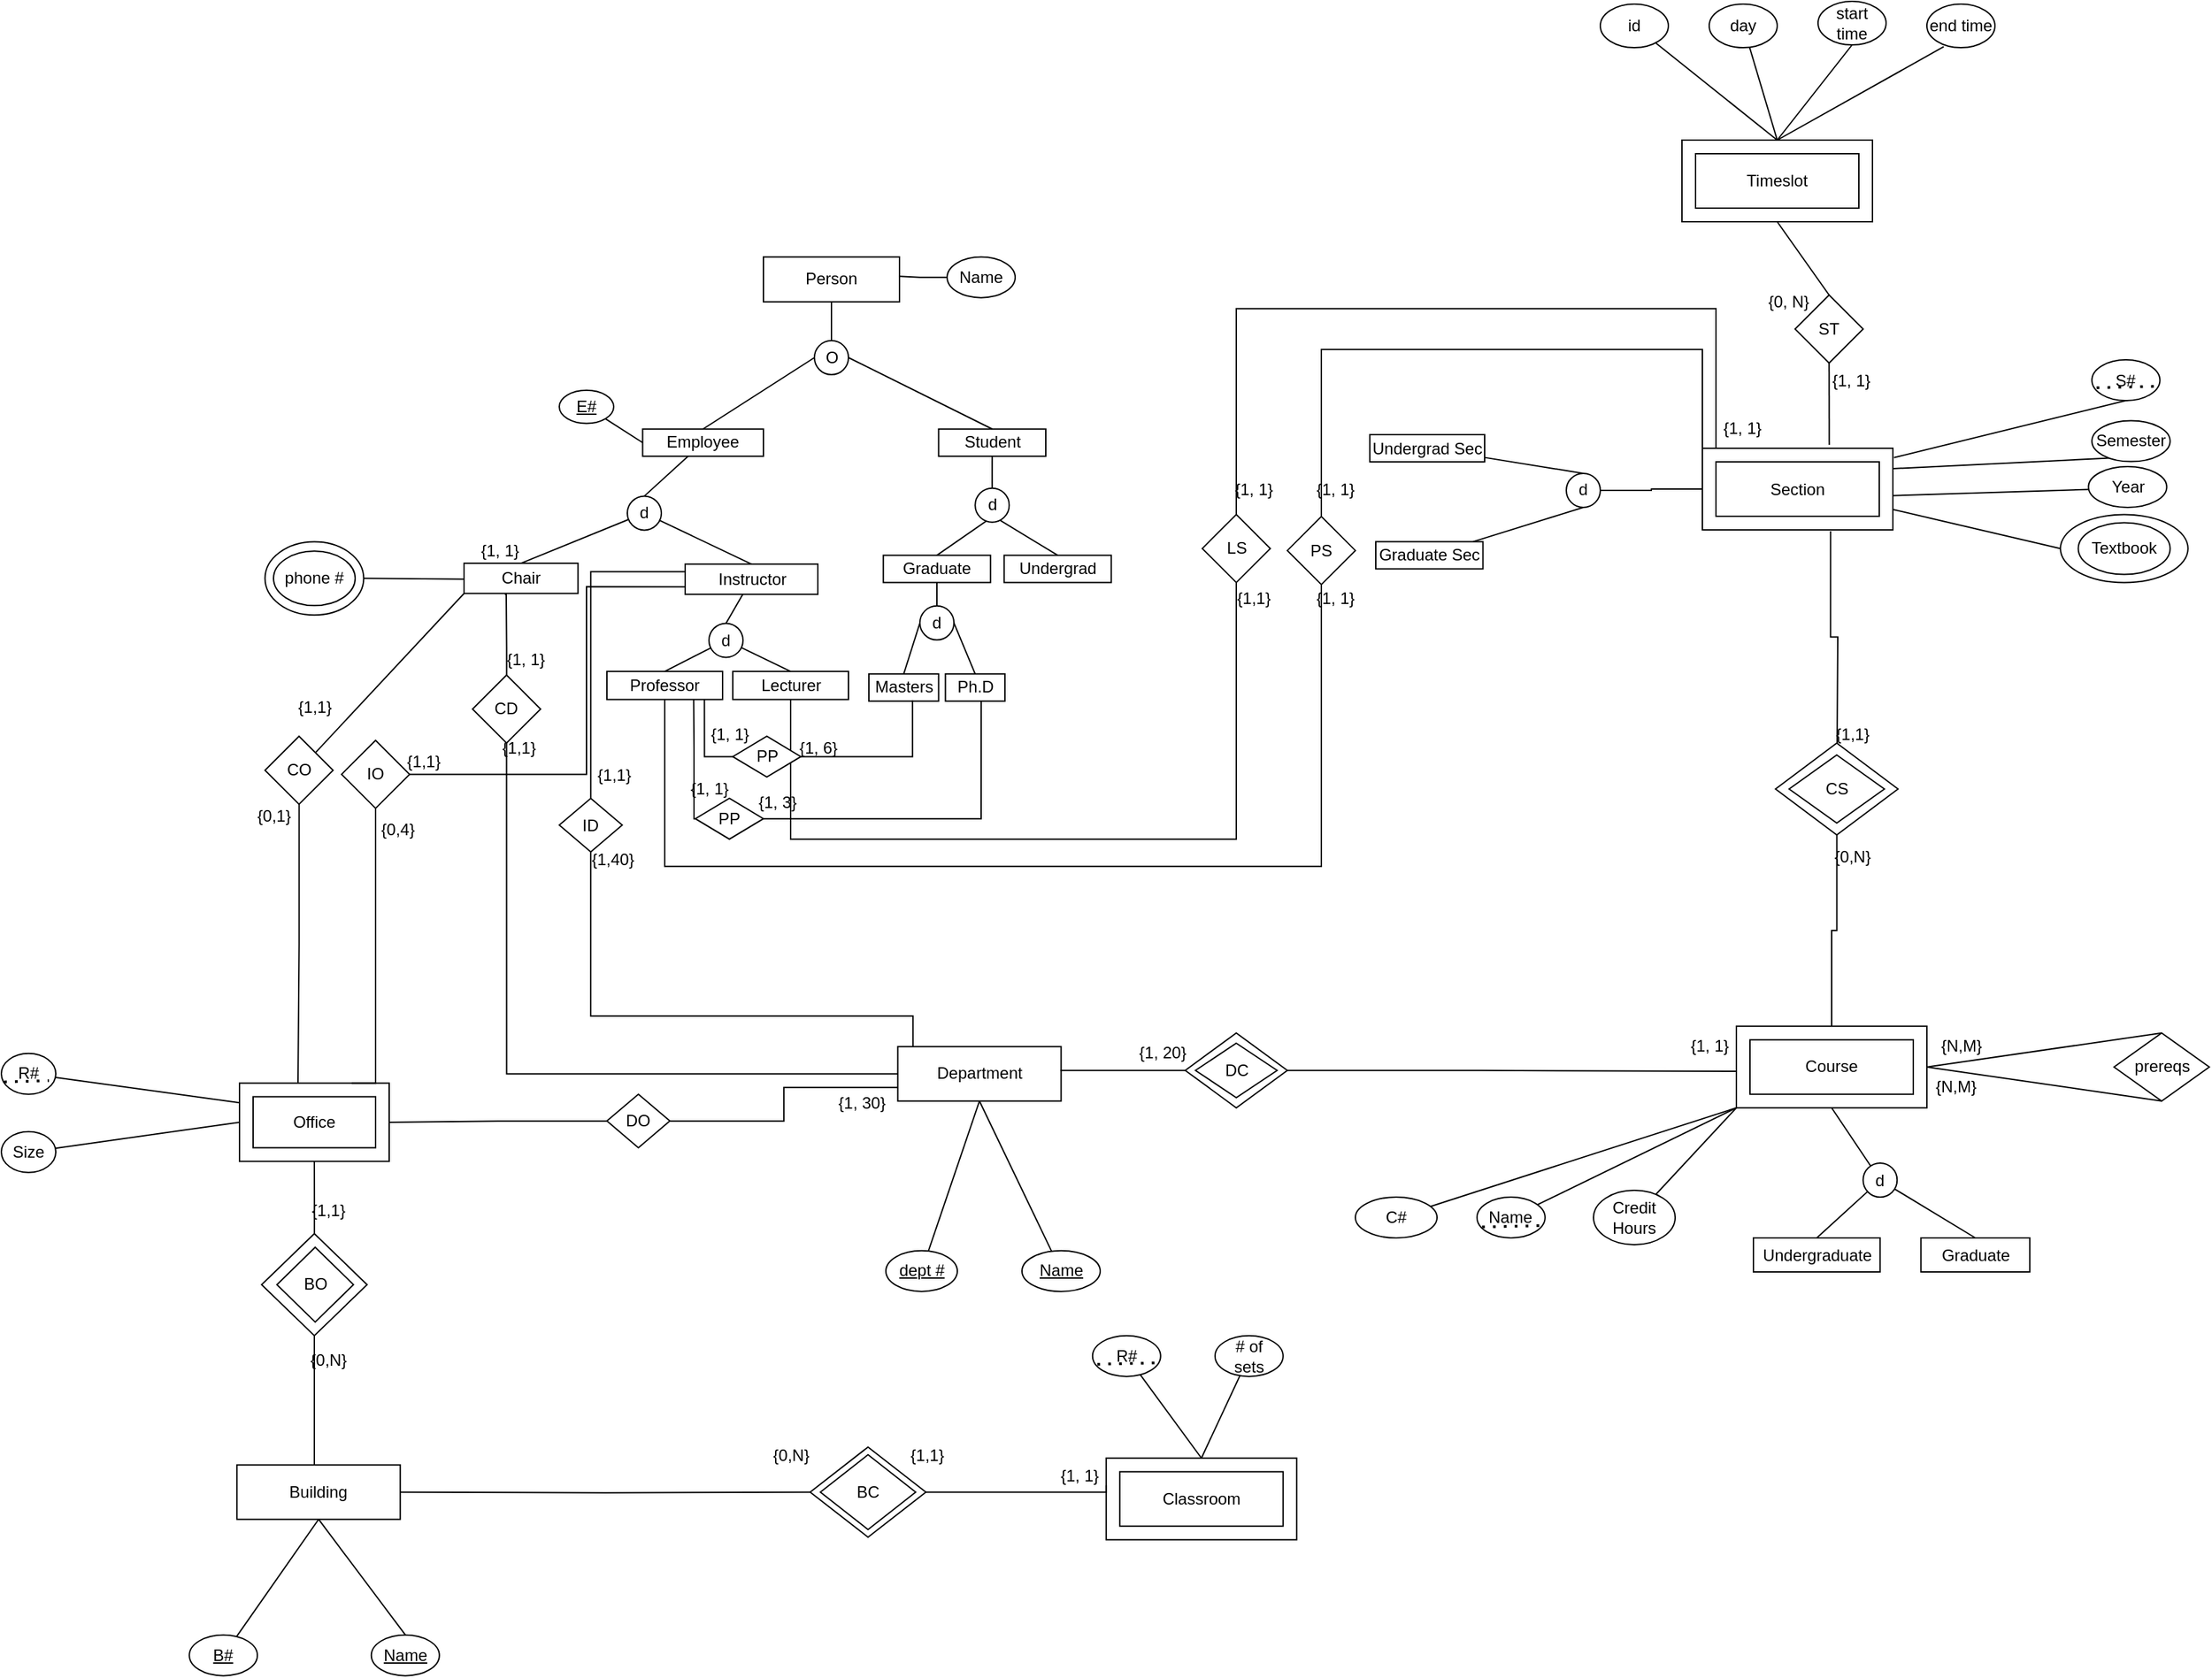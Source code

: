 <mxfile version="22.1.4" type="device">
  <diagram id="R2lEEEUBdFMjLlhIrx00" name="Page-1">
    <mxGraphModel dx="3576" dy="2631" grid="1" gridSize="10" guides="1" tooltips="1" connect="1" arrows="1" fold="1" page="1" pageScale="1" pageWidth="850" pageHeight="1100" math="0" shadow="0" extFonts="Permanent Marker^https://fonts.googleapis.com/css?family=Permanent+Marker">
      <root>
        <mxCell id="0" />
        <mxCell id="1" parent="0" />
        <mxCell id="mhtMq_iuCtjjIO76mxL3-112" style="edgeStyle=orthogonalEdgeStyle;rounded=0;orthogonalLoop=1;jettySize=auto;html=1;entryX=0.5;entryY=0;entryDx=0;entryDy=0;endArrow=none;endFill=0;" edge="1" parent="1" source="mhtMq_iuCtjjIO76mxL3-8" target="wSlA6vIZNR8ij178aPXZ-131">
          <mxGeometry relative="1" as="geometry" />
        </mxCell>
        <mxCell id="mhtMq_iuCtjjIO76mxL3-8" value="" style="rhombus;whiteSpace=wrap;html=1;" vertex="1" parent="1">
          <mxGeometry x="483.76" y="405.22" width="90" height="67.5" as="geometry" />
        </mxCell>
        <mxCell id="mhtMq_iuCtjjIO76mxL3-5" value="" style="rhombus;whiteSpace=wrap;html=1;" vertex="1" parent="1">
          <mxGeometry x="50" y="618.36" width="75" height="55" as="geometry" />
        </mxCell>
        <mxCell id="mhtMq_iuCtjjIO76mxL3-2" value="" style="rhombus;whiteSpace=wrap;html=1;" vertex="1" parent="1">
          <mxGeometry x="-225.62" y="922.73" width="85" height="66.25" as="geometry" />
        </mxCell>
        <mxCell id="wSlA6vIZNR8ij178aPXZ-135" value="" style="ellipse;whiteSpace=wrap;html=1;" parent="1" vertex="1">
          <mxGeometry x="-626.25" y="257.2" width="72.5" height="53.91" as="geometry" />
        </mxCell>
        <mxCell id="wSlA6vIZNR8ij178aPXZ-133" value="" style="ellipse;whiteSpace=wrap;html=1;" parent="1" vertex="1">
          <mxGeometry x="693.11" y="237.21" width="93.76" height="50" as="geometry" />
        </mxCell>
        <mxCell id="wSlA6vIZNR8ij178aPXZ-163" style="rounded=0;orthogonalLoop=1;jettySize=auto;html=1;exitX=1;exitY=0.25;exitDx=0;exitDy=0;entryX=1;entryY=1;entryDx=0;entryDy=0;endArrow=none;endFill=0;" parent="1" source="wSlA6vIZNR8ij178aPXZ-132" target="wSlA6vIZNR8ij178aPXZ-114" edge="1">
          <mxGeometry relative="1" as="geometry" />
        </mxCell>
        <mxCell id="wSlA6vIZNR8ij178aPXZ-164" style="rounded=0;orthogonalLoop=1;jettySize=auto;html=1;entryX=1;entryY=0.5;entryDx=0;entryDy=0;endArrow=none;endFill=0;exitX=0.992;exitY=0.58;exitDx=0;exitDy=0;exitPerimeter=0;" parent="1" source="wSlA6vIZNR8ij178aPXZ-132" target="wSlA6vIZNR8ij178aPXZ-115" edge="1">
          <mxGeometry relative="1" as="geometry">
            <mxPoint x="576.24" y="210" as="sourcePoint" />
          </mxGeometry>
        </mxCell>
        <mxCell id="wSlA6vIZNR8ij178aPXZ-132" value="" style="rounded=0;whiteSpace=wrap;html=1;" parent="1" vertex="1">
          <mxGeometry x="430" y="188.52" width="140" height="60" as="geometry" />
        </mxCell>
        <mxCell id="wSlA6vIZNR8ij178aPXZ-131" value="" style="rounded=0;whiteSpace=wrap;html=1;" parent="1" vertex="1">
          <mxGeometry x="455" y="613.36" width="140" height="60" as="geometry" />
        </mxCell>
        <mxCell id="wSlA6vIZNR8ij178aPXZ-129" value="" style="rounded=0;whiteSpace=wrap;html=1;" parent="1" vertex="1">
          <mxGeometry x="415" y="-38" width="140" height="60" as="geometry" />
        </mxCell>
        <mxCell id="wSlA6vIZNR8ij178aPXZ-128" value="" style="rounded=0;whiteSpace=wrap;html=1;" parent="1" vertex="1">
          <mxGeometry x="-8.12" y="930.86" width="140" height="60" as="geometry" />
        </mxCell>
        <mxCell id="wSlA6vIZNR8ij178aPXZ-12" style="edgeStyle=orthogonalEdgeStyle;rounded=0;orthogonalLoop=1;jettySize=auto;html=1;endArrow=none;endFill=0;entryX=0;entryY=0.5;entryDx=0;entryDy=0;" parent="1" target="mhtMq_iuCtjjIO76mxL3-2" edge="1">
          <mxGeometry relative="1" as="geometry">
            <mxPoint x="-526.87" y="955.855" as="sourcePoint" />
            <mxPoint x="-228.12" y="955.86" as="targetPoint" />
          </mxGeometry>
        </mxCell>
        <mxCell id="wSlA6vIZNR8ij178aPXZ-13" style="edgeStyle=orthogonalEdgeStyle;rounded=0;orthogonalLoop=1;jettySize=auto;html=1;startArrow=none;startFill=0;endArrow=none;endFill=0;exitX=0.9;exitY=0.733;exitDx=0;exitDy=0;exitPerimeter=0;entryX=1;entryY=0.5;entryDx=0;entryDy=0;" parent="1" source="wSlA6vIZNR8ij178aPXZ-63" target="mhtMq_iuCtjjIO76mxL3-2" edge="1">
          <mxGeometry relative="1" as="geometry">
            <Array as="points">
              <mxPoint x="-8.12" y="955.86" />
            </Array>
            <mxPoint x="-138.12" y="955.86" as="targetPoint" />
          </mxGeometry>
        </mxCell>
        <mxCell id="wSlA6vIZNR8ij178aPXZ-2" value="Classroom" style="rounded=0;whiteSpace=wrap;html=1;perimeterSpacing=0;" parent="1" vertex="1">
          <mxGeometry x="1.88" y="940.86" width="120" height="40" as="geometry" />
        </mxCell>
        <mxCell id="wSlA6vIZNR8ij178aPXZ-30" style="edgeStyle=orthogonalEdgeStyle;rounded=0;orthogonalLoop=1;jettySize=auto;html=1;entryX=0.5;entryY=1;entryDx=0;entryDy=0;endArrow=none;endFill=0;" parent="1" source="wSlA6vIZNR8ij178aPXZ-4" target="wSlA6vIZNR8ij178aPXZ-29" edge="1">
          <mxGeometry relative="1" as="geometry">
            <mxPoint x="134.38" y="410.22" as="targetPoint" />
          </mxGeometry>
        </mxCell>
        <mxCell id="wSlA6vIZNR8ij178aPXZ-4" value="Department" style="rounded=0;whiteSpace=wrap;html=1;" parent="1" vertex="1">
          <mxGeometry x="-161.25" y="628.36" width="120" height="40" as="geometry" />
        </mxCell>
        <mxCell id="wSlA6vIZNR8ij178aPXZ-5" value="Course" style="rounded=0;whiteSpace=wrap;html=1;" parent="1" vertex="1">
          <mxGeometry x="465" y="623.36" width="120" height="40" as="geometry" />
        </mxCell>
        <mxCell id="wSlA6vIZNR8ij178aPXZ-6" value="Section" style="rounded=0;whiteSpace=wrap;html=1;" parent="1" vertex="1">
          <mxGeometry x="439.99" y="198.52" width="120" height="40" as="geometry" />
        </mxCell>
        <mxCell id="wSlA6vIZNR8ij178aPXZ-7" value="Timeslot" style="rounded=0;whiteSpace=wrap;html=1;" parent="1" vertex="1">
          <mxGeometry x="425" y="-28" width="120" height="40" as="geometry" />
        </mxCell>
        <mxCell id="wSlA6vIZNR8ij178aPXZ-151" style="rounded=0;orthogonalLoop=1;jettySize=auto;html=1;exitX=0;exitY=0.5;exitDx=0;exitDy=0;entryX=1;entryY=0.5;entryDx=0;entryDy=0;endArrow=none;endFill=0;" parent="1" target="wSlA6vIZNR8ij178aPXZ-135" edge="1">
          <mxGeometry relative="1" as="geometry">
            <mxPoint x="-480" y="284.78" as="sourcePoint" />
          </mxGeometry>
        </mxCell>
        <mxCell id="wSlA6vIZNR8ij178aPXZ-8" value="Chair" style="rounded=0;whiteSpace=wrap;html=1;" parent="1" vertex="1">
          <mxGeometry x="-480" y="273.07" width="83.75" height="22.17" as="geometry" />
        </mxCell>
        <mxCell id="wSlA6vIZNR8ij178aPXZ-11" value="BC" style="rhombus;whiteSpace=wrap;html=1;" parent="1" vertex="1">
          <mxGeometry x="-218.12" y="928.36" width="70" height="55" as="geometry" />
        </mxCell>
        <mxCell id="mhtMq_iuCtjjIO76mxL3-123" style="edgeStyle=orthogonalEdgeStyle;rounded=0;orthogonalLoop=1;jettySize=auto;html=1;entryX=0;entryY=0;entryDx=0;entryDy=0;endArrow=none;endFill=0;" edge="1" parent="1" source="wSlA6vIZNR8ij178aPXZ-23" target="wSlA6vIZNR8ij178aPXZ-132">
          <mxGeometry relative="1" as="geometry">
            <Array as="points">
              <mxPoint x="88" y="85.86" />
              <mxPoint x="440" y="85.86" />
              <mxPoint x="440" y="188.86" />
            </Array>
          </mxGeometry>
        </mxCell>
        <mxCell id="wSlA6vIZNR8ij178aPXZ-23" value="LS" style="rhombus;whiteSpace=wrap;html=1;" parent="1" vertex="1">
          <mxGeometry x="62.5" y="237.21" width="50" height="50" as="geometry" />
        </mxCell>
        <mxCell id="wSlA6vIZNR8ij178aPXZ-31" style="edgeStyle=orthogonalEdgeStyle;rounded=0;orthogonalLoop=1;jettySize=auto;html=1;endArrow=none;endFill=0;" parent="1" source="wSlA6vIZNR8ij178aPXZ-29" edge="1">
          <mxGeometry relative="1" as="geometry">
            <mxPoint x="-450" y="295.86" as="targetPoint" />
            <Array as="points">
              <mxPoint x="-449" y="334.86" />
              <mxPoint x="-449" y="334.86" />
            </Array>
          </mxGeometry>
        </mxCell>
        <mxCell id="wSlA6vIZNR8ij178aPXZ-29" value="CD" style="rhombus;whiteSpace=wrap;html=1;" parent="1" vertex="1">
          <mxGeometry x="-473.75" y="355.22" width="50" height="50" as="geometry" />
        </mxCell>
        <mxCell id="wSlA6vIZNR8ij178aPXZ-35" value="DC" style="rhombus;whiteSpace=wrap;html=1;" parent="1" vertex="1">
          <mxGeometry x="57.5" y="625.86" width="60" height="40" as="geometry" />
        </mxCell>
        <mxCell id="wSlA6vIZNR8ij178aPXZ-38" value="CS" style="rhombus;whiteSpace=wrap;html=1;" parent="1" vertex="1">
          <mxGeometry x="493.76" y="413.97" width="70" height="50" as="geometry" />
        </mxCell>
        <mxCell id="wSlA6vIZNR8ij178aPXZ-50" style="rounded=0;orthogonalLoop=1;jettySize=auto;html=1;entryX=0.5;entryY=1;entryDx=0;entryDy=0;endArrow=none;endFill=0;exitX=0.5;exitY=0;exitDx=0;exitDy=0;" parent="1" source="wSlA6vIZNR8ij178aPXZ-48" target="wSlA6vIZNR8ij178aPXZ-129" edge="1">
          <mxGeometry relative="1" as="geometry">
            <mxPoint x="324.221" y="62.632" as="sourcePoint" />
          </mxGeometry>
        </mxCell>
        <mxCell id="wSlA6vIZNR8ij178aPXZ-55" style="rounded=0;orthogonalLoop=1;jettySize=auto;html=1;exitX=0.5;exitY=1;exitDx=0;exitDy=0;endArrow=none;endFill=0;entryX=0.666;entryY=-0.041;entryDx=0;entryDy=0;entryPerimeter=0;" parent="1" source="wSlA6vIZNR8ij178aPXZ-48" edge="1" target="wSlA6vIZNR8ij178aPXZ-132">
          <mxGeometry relative="1" as="geometry">
            <mxPoint x="776.24" y="-10" as="targetPoint" />
          </mxGeometry>
        </mxCell>
        <mxCell id="wSlA6vIZNR8ij178aPXZ-48" value="ST" style="rhombus;whiteSpace=wrap;html=1;rotation=0;" parent="1" vertex="1">
          <mxGeometry x="498.13" y="75.86" width="50" height="50" as="geometry" />
        </mxCell>
        <mxCell id="wSlA6vIZNR8ij178aPXZ-110" style="rounded=0;orthogonalLoop=1;jettySize=auto;html=1;entryX=1;entryY=0.5;entryDx=0;entryDy=0;endArrow=none;endFill=0;exitX=0.5;exitY=1;exitDx=0;exitDy=0;" parent="1" source="wSlA6vIZNR8ij178aPXZ-57" target="wSlA6vIZNR8ij178aPXZ-131" edge="1">
          <mxGeometry relative="1" as="geometry">
            <mxPoint x="810" y="655.86" as="sourcePoint" />
            <mxPoint x="766.87" y="695.86" as="targetPoint" />
          </mxGeometry>
        </mxCell>
        <mxCell id="wSlA6vIZNR8ij178aPXZ-57" value="prereqs" style="rhombus;whiteSpace=wrap;html=1;" parent="1" vertex="1">
          <mxGeometry x="732.51" y="618.36" width="70" height="50" as="geometry" />
        </mxCell>
        <mxCell id="wSlA6vIZNR8ij178aPXZ-63" value="{1, 1}" style="text;html=1;align=center;verticalAlign=middle;resizable=0;points=[];autosize=1;strokeColor=none;fillColor=none;" parent="1" vertex="1">
          <mxGeometry x="-53.12" y="928.86" width="50" height="30" as="geometry" />
        </mxCell>
        <mxCell id="wSlA6vIZNR8ij178aPXZ-141" style="rounded=0;orthogonalLoop=1;jettySize=auto;html=1;entryX=0.5;entryY=0;entryDx=0;entryDy=0;endArrow=none;endFill=0;" parent="1" source="wSlA6vIZNR8ij178aPXZ-64" target="wSlA6vIZNR8ij178aPXZ-128" edge="1">
          <mxGeometry relative="1" as="geometry" />
        </mxCell>
        <mxCell id="wSlA6vIZNR8ij178aPXZ-64" value="R#" style="ellipse;whiteSpace=wrap;html=1;" parent="1" vertex="1">
          <mxGeometry x="-18.12" y="840.86" width="50" height="30" as="geometry" />
        </mxCell>
        <mxCell id="wSlA6vIZNR8ij178aPXZ-142" style="rounded=0;orthogonalLoop=1;jettySize=auto;html=1;entryX=0.5;entryY=0;entryDx=0;entryDy=0;endArrow=none;endFill=0;" parent="1" source="wSlA6vIZNR8ij178aPXZ-65" target="wSlA6vIZNR8ij178aPXZ-128" edge="1">
          <mxGeometry relative="1" as="geometry" />
        </mxCell>
        <mxCell id="wSlA6vIZNR8ij178aPXZ-65" value="# of &lt;br&gt;sets" style="ellipse;whiteSpace=wrap;html=1;" parent="1" vertex="1">
          <mxGeometry x="71.89" y="840.86" width="49.99" height="30" as="geometry" />
        </mxCell>
        <mxCell id="wSlA6vIZNR8ij178aPXZ-71" value="{1, 1}" style="text;html=1;align=center;verticalAlign=middle;resizable=0;points=[];autosize=1;strokeColor=none;fillColor=none;" parent="1" vertex="1">
          <mxGeometry x="-478.75" y="248.69" width="50" height="30" as="geometry" />
        </mxCell>
        <mxCell id="wSlA6vIZNR8ij178aPXZ-149" style="rounded=0;orthogonalLoop=1;jettySize=auto;html=1;endArrow=none;endFill=0;entryX=0;entryY=0.5;entryDx=0;entryDy=0;" parent="1" source="wSlA6vIZNR8ij178aPXZ-72" target="mhtMq_iuCtjjIO76mxL3-20" edge="1">
          <mxGeometry relative="1" as="geometry">
            <mxPoint x="-50" y="155.86" as="targetPoint" />
          </mxGeometry>
        </mxCell>
        <mxCell id="wSlA6vIZNR8ij178aPXZ-72" value="&lt;u&gt;E#&lt;/u&gt;" style="ellipse;whiteSpace=wrap;html=1;" parent="1" vertex="1">
          <mxGeometry x="-410" y="145.86" width="40" height="24.37" as="geometry" />
        </mxCell>
        <mxCell id="wSlA6vIZNR8ij178aPXZ-74" value="phone #" style="ellipse;whiteSpace=wrap;html=1;" parent="1" vertex="1">
          <mxGeometry x="-620" y="264.16" width="60" height="40" as="geometry" />
        </mxCell>
        <mxCell id="wSlA6vIZNR8ij178aPXZ-152" style="rounded=0;orthogonalLoop=1;jettySize=auto;html=1;entryX=0.5;entryY=1;entryDx=0;entryDy=0;endArrow=none;endFill=0;" parent="1" source="wSlA6vIZNR8ij178aPXZ-75" target="wSlA6vIZNR8ij178aPXZ-4" edge="1">
          <mxGeometry relative="1" as="geometry" />
        </mxCell>
        <mxCell id="wSlA6vIZNR8ij178aPXZ-75" value="&lt;u&gt;dept #&lt;/u&gt;" style="ellipse;whiteSpace=wrap;html=1;" parent="1" vertex="1">
          <mxGeometry x="-170" y="778.36" width="52.5" height="30" as="geometry" />
        </mxCell>
        <mxCell id="wSlA6vIZNR8ij178aPXZ-153" style="rounded=0;orthogonalLoop=1;jettySize=auto;html=1;entryX=0.5;entryY=1;entryDx=0;entryDy=0;endArrow=none;endFill=0;" parent="1" source="wSlA6vIZNR8ij178aPXZ-76" target="wSlA6vIZNR8ij178aPXZ-4" edge="1">
          <mxGeometry relative="1" as="geometry" />
        </mxCell>
        <mxCell id="wSlA6vIZNR8ij178aPXZ-76" value="&lt;u&gt;Name&lt;/u&gt;" style="ellipse;whiteSpace=wrap;html=1;" parent="1" vertex="1">
          <mxGeometry x="-70" y="778.36" width="57.5" height="30" as="geometry" />
        </mxCell>
        <mxCell id="wSlA6vIZNR8ij178aPXZ-157" style="rounded=0;orthogonalLoop=1;jettySize=auto;html=1;entryX=0;entryY=1;entryDx=0;entryDy=0;endArrow=none;endFill=0;" parent="1" source="wSlA6vIZNR8ij178aPXZ-87" target="wSlA6vIZNR8ij178aPXZ-131" edge="1">
          <mxGeometry relative="1" as="geometry" />
        </mxCell>
        <mxCell id="wSlA6vIZNR8ij178aPXZ-87" value="C#" style="ellipse;whiteSpace=wrap;html=1;" parent="1" vertex="1">
          <mxGeometry x="175.01" y="739" width="60" height="30" as="geometry" />
        </mxCell>
        <mxCell id="wSlA6vIZNR8ij178aPXZ-158" style="rounded=0;orthogonalLoop=1;jettySize=auto;html=1;endArrow=none;endFill=0;entryX=0;entryY=1;entryDx=0;entryDy=0;" parent="1" source="wSlA6vIZNR8ij178aPXZ-88" edge="1" target="wSlA6vIZNR8ij178aPXZ-131">
          <mxGeometry relative="1" as="geometry">
            <mxPoint x="524.39" y="673.36" as="targetPoint" />
          </mxGeometry>
        </mxCell>
        <mxCell id="wSlA6vIZNR8ij178aPXZ-88" value="Name" style="ellipse;whiteSpace=wrap;html=1;" parent="1" vertex="1">
          <mxGeometry x="264.39" y="739" width="50" height="30" as="geometry" />
        </mxCell>
        <mxCell id="wSlA6vIZNR8ij178aPXZ-159" style="rounded=0;orthogonalLoop=1;jettySize=auto;html=1;entryX=0;entryY=1;entryDx=0;entryDy=0;endArrow=none;endFill=0;" parent="1" source="wSlA6vIZNR8ij178aPXZ-89" target="wSlA6vIZNR8ij178aPXZ-131" edge="1">
          <mxGeometry relative="1" as="geometry" />
        </mxCell>
        <mxCell id="wSlA6vIZNR8ij178aPXZ-89" value="Credit&lt;br&gt;Hours" style="ellipse;whiteSpace=wrap;html=1;" parent="1" vertex="1">
          <mxGeometry x="350" y="734" width="60" height="40" as="geometry" />
        </mxCell>
        <mxCell id="wSlA6vIZNR8ij178aPXZ-162" style="rounded=0;orthogonalLoop=1;jettySize=auto;html=1;exitX=1;exitY=1;exitDx=0;exitDy=0;endArrow=none;endFill=0;entryX=1.006;entryY=0.114;entryDx=0;entryDy=0;entryPerimeter=0;" parent="1" source="wSlA6vIZNR8ij178aPXZ-90" edge="1" target="wSlA6vIZNR8ij178aPXZ-132">
          <mxGeometry relative="1" as="geometry">
            <mxPoint x="859.36" y="213" as="targetPoint" />
          </mxGeometry>
        </mxCell>
        <mxCell id="wSlA6vIZNR8ij178aPXZ-90" value="S#" style="ellipse;whiteSpace=wrap;html=1;" parent="1" vertex="1">
          <mxGeometry x="716.23" y="123.52" width="50" height="30" as="geometry" />
        </mxCell>
        <mxCell id="wSlA6vIZNR8ij178aPXZ-143" style="rounded=0;orthogonalLoop=1;jettySize=auto;html=1;entryX=0.5;entryY=0;entryDx=0;entryDy=0;endArrow=none;endFill=0;" parent="1" source="wSlA6vIZNR8ij178aPXZ-91" target="wSlA6vIZNR8ij178aPXZ-129" edge="1">
          <mxGeometry relative="1" as="geometry" />
        </mxCell>
        <mxCell id="wSlA6vIZNR8ij178aPXZ-91" value="id" style="ellipse;whiteSpace=wrap;html=1;" parent="1" vertex="1">
          <mxGeometry x="355" y="-138" width="50" height="32" as="geometry" />
        </mxCell>
        <mxCell id="wSlA6vIZNR8ij178aPXZ-144" style="rounded=0;orthogonalLoop=1;jettySize=auto;html=1;entryX=0.5;entryY=0;entryDx=0;entryDy=0;endArrow=none;endFill=0;" parent="1" source="wSlA6vIZNR8ij178aPXZ-92" target="wSlA6vIZNR8ij178aPXZ-129" edge="1">
          <mxGeometry relative="1" as="geometry" />
        </mxCell>
        <mxCell id="wSlA6vIZNR8ij178aPXZ-92" value="day" style="ellipse;whiteSpace=wrap;html=1;" parent="1" vertex="1">
          <mxGeometry x="435" y="-138" width="50" height="32" as="geometry" />
        </mxCell>
        <mxCell id="wSlA6vIZNR8ij178aPXZ-145" style="rounded=0;orthogonalLoop=1;jettySize=auto;html=1;entryX=0.5;entryY=0;entryDx=0;entryDy=0;endArrow=none;endFill=0;exitX=0.5;exitY=1;exitDx=0;exitDy=0;" parent="1" source="wSlA6vIZNR8ij178aPXZ-93" target="wSlA6vIZNR8ij178aPXZ-129" edge="1">
          <mxGeometry relative="1" as="geometry" />
        </mxCell>
        <mxCell id="wSlA6vIZNR8ij178aPXZ-93" value="start time" style="ellipse;whiteSpace=wrap;html=1;" parent="1" vertex="1">
          <mxGeometry x="515" y="-140" width="50" height="32" as="geometry" />
        </mxCell>
        <mxCell id="wSlA6vIZNR8ij178aPXZ-146" style="rounded=0;orthogonalLoop=1;jettySize=auto;html=1;endArrow=none;endFill=0;exitX=0.247;exitY=0.979;exitDx=0;exitDy=0;exitPerimeter=0;" parent="1" source="wSlA6vIZNR8ij178aPXZ-94" edge="1">
          <mxGeometry relative="1" as="geometry">
            <mxPoint x="485" y="-38" as="targetPoint" />
          </mxGeometry>
        </mxCell>
        <mxCell id="wSlA6vIZNR8ij178aPXZ-94" value="end time" style="ellipse;whiteSpace=wrap;html=1;" parent="1" vertex="1">
          <mxGeometry x="595" y="-138" width="50" height="32" as="geometry" />
        </mxCell>
        <mxCell id="wSlA6vIZNR8ij178aPXZ-97" value="{1, 1}" style="text;html=1;align=center;verticalAlign=middle;resizable=0;points=[];autosize=1;strokeColor=none;fillColor=none;" parent="1" vertex="1">
          <mxGeometry x="-460" y="329.38" width="50" height="30" as="geometry" />
        </mxCell>
        <mxCell id="wSlA6vIZNR8ij178aPXZ-101" value="{1, 20}" style="text;html=1;align=center;verticalAlign=middle;resizable=0;points=[];autosize=1;strokeColor=none;fillColor=none;" parent="1" vertex="1">
          <mxGeometry x="2.5" y="618.36" width="60" height="30" as="geometry" />
        </mxCell>
        <mxCell id="wSlA6vIZNR8ij178aPXZ-103" value="{1, 1}" style="text;html=1;align=center;verticalAlign=middle;resizable=0;points=[];autosize=1;strokeColor=none;fillColor=none;" parent="1" vertex="1">
          <mxGeometry x="410" y="613.36" width="50" height="30" as="geometry" />
        </mxCell>
        <mxCell id="mhtMq_iuCtjjIO76mxL3-96" style="edgeStyle=orthogonalEdgeStyle;rounded=0;orthogonalLoop=1;jettySize=auto;html=1;entryX=0;entryY=0.25;entryDx=0;entryDy=0;endArrow=none;endFill=0;" edge="1" parent="1" source="wSlA6vIZNR8ij178aPXZ-104" target="mhtMq_iuCtjjIO76mxL3-43">
          <mxGeometry relative="1" as="geometry">
            <Array as="points">
              <mxPoint x="-387" y="278.86" />
            </Array>
          </mxGeometry>
        </mxCell>
        <mxCell id="wSlA6vIZNR8ij178aPXZ-104" value="ID" style="rhombus;whiteSpace=wrap;html=1;" parent="1" vertex="1">
          <mxGeometry x="-410" y="445.86" width="46.25" height="39.36" as="geometry" />
        </mxCell>
        <mxCell id="wSlA6vIZNR8ij178aPXZ-105" style="edgeStyle=orthogonalEdgeStyle;rounded=0;orthogonalLoop=1;jettySize=auto;html=1;endArrow=none;endFill=0;exitX=0.5;exitY=1;exitDx=0;exitDy=0;entryX=0.093;entryY=-0.005;entryDx=0;entryDy=0;entryPerimeter=0;" parent="1" source="wSlA6vIZNR8ij178aPXZ-104" edge="1" target="wSlA6vIZNR8ij178aPXZ-4">
          <mxGeometry relative="1" as="geometry">
            <mxPoint x="-107" y="625.86" as="targetPoint" />
            <Array as="points">
              <mxPoint x="-387" y="605.86" />
              <mxPoint x="-150" y="605.86" />
            </Array>
          </mxGeometry>
        </mxCell>
        <mxCell id="wSlA6vIZNR8ij178aPXZ-107" value="{1, 30}" style="text;html=1;align=center;verticalAlign=middle;resizable=0;points=[];autosize=1;strokeColor=none;fillColor=none;" parent="1" vertex="1">
          <mxGeometry x="-218.12" y="655.22" width="60" height="30" as="geometry" />
        </mxCell>
        <mxCell id="wSlA6vIZNR8ij178aPXZ-109" style="rounded=0;orthogonalLoop=1;jettySize=auto;html=1;exitX=0.5;exitY=0;exitDx=0;exitDy=0;endArrow=none;endFill=0;entryX=1;entryY=0.5;entryDx=0;entryDy=0;" parent="1" source="wSlA6vIZNR8ij178aPXZ-57" target="wSlA6vIZNR8ij178aPXZ-131" edge="1">
          <mxGeometry relative="1" as="geometry">
            <mxPoint x="766.87" y="695.86" as="targetPoint" />
          </mxGeometry>
        </mxCell>
        <mxCell id="wSlA6vIZNR8ij178aPXZ-111" value="{N,M}" style="text;html=1;align=center;verticalAlign=middle;resizable=0;points=[];autosize=1;strokeColor=none;fillColor=none;" parent="1" vertex="1">
          <mxGeometry x="590.63" y="643.36" width="50" height="30" as="geometry" />
        </mxCell>
        <mxCell id="wSlA6vIZNR8ij178aPXZ-113" value="{1, 1}" style="text;html=1;align=center;verticalAlign=middle;resizable=0;points=[];autosize=1;strokeColor=none;fillColor=none;" parent="1" vertex="1">
          <mxGeometry x="513.76" y="123.52" width="50" height="30" as="geometry" />
        </mxCell>
        <mxCell id="wSlA6vIZNR8ij178aPXZ-114" value="Semester" style="ellipse;whiteSpace=wrap;html=1;" parent="1" vertex="1">
          <mxGeometry x="716.23" y="168.3" width="57.51" height="30" as="geometry" />
        </mxCell>
        <mxCell id="wSlA6vIZNR8ij178aPXZ-115" value="Year" style="ellipse;whiteSpace=wrap;html=1;" parent="1" vertex="1">
          <mxGeometry x="713.73" y="201.98" width="57.51" height="30" as="geometry" />
        </mxCell>
        <mxCell id="wSlA6vIZNR8ij178aPXZ-116" value="Textbook" style="ellipse;whiteSpace=wrap;html=1;" parent="1" vertex="1">
          <mxGeometry x="706.23" y="243.21" width="67.51" height="38" as="geometry" />
        </mxCell>
        <mxCell id="wSlA6vIZNR8ij178aPXZ-123" value="{0, N}" style="text;html=1;align=center;verticalAlign=middle;resizable=0;points=[];autosize=1;strokeColor=none;fillColor=none;" parent="1" vertex="1">
          <mxGeometry x="467.51" y="65.86" width="50" height="30" as="geometry" />
        </mxCell>
        <mxCell id="wSlA6vIZNR8ij178aPXZ-127" value="{1, 1}" style="text;html=1;align=center;verticalAlign=middle;resizable=0;points=[];autosize=1;strokeColor=none;fillColor=none;" parent="1" vertex="1">
          <mxGeometry x="433.76" y="158.52" width="50" height="30" as="geometry" />
        </mxCell>
        <mxCell id="wSlA6vIZNR8ij178aPXZ-165" style="rounded=0;orthogonalLoop=1;jettySize=auto;html=1;exitX=1;exitY=0.75;exitDx=0;exitDy=0;entryX=0;entryY=0.5;entryDx=0;entryDy=0;endArrow=none;endFill=0;" parent="1" source="wSlA6vIZNR8ij178aPXZ-132" target="wSlA6vIZNR8ij178aPXZ-133" edge="1">
          <mxGeometry relative="1" as="geometry" />
        </mxCell>
        <mxCell id="mhtMq_iuCtjjIO76mxL3-7" value="{N,M}" style="text;html=1;align=center;verticalAlign=middle;resizable=0;points=[];autosize=1;strokeColor=none;fillColor=none;" vertex="1" parent="1">
          <mxGeometry x="595" y="613.36" width="50" height="30" as="geometry" />
        </mxCell>
        <mxCell id="mhtMq_iuCtjjIO76mxL3-9" value="" style="endArrow=none;dashed=1;html=1;dashPattern=1 3;strokeWidth=2;rounded=0;entryX=0.931;entryY=0.7;entryDx=0;entryDy=0;entryPerimeter=0;exitX=0.075;exitY=0.731;exitDx=0;exitDy=0;exitPerimeter=0;" edge="1" parent="1" source="wSlA6vIZNR8ij178aPXZ-88" target="wSlA6vIZNR8ij178aPXZ-88">
          <mxGeometry width="50" height="50" relative="1" as="geometry">
            <mxPoint x="272.51" y="759" as="sourcePoint" />
            <mxPoint x="322.51" y="709" as="targetPoint" />
          </mxGeometry>
        </mxCell>
        <mxCell id="mhtMq_iuCtjjIO76mxL3-14" value="{1,40}" style="text;html=1;align=center;verticalAlign=middle;resizable=0;points=[];autosize=1;strokeColor=none;fillColor=none;" vertex="1" parent="1">
          <mxGeometry x="-396.25" y="475.86" width="50" height="30" as="geometry" />
        </mxCell>
        <mxCell id="mhtMq_iuCtjjIO76mxL3-16" value="" style="endArrow=none;dashed=1;html=1;dashPattern=1 3;strokeWidth=2;rounded=0;entryX=0.931;entryY=0.7;entryDx=0;entryDy=0;entryPerimeter=0;exitX=0.075;exitY=0.731;exitDx=0;exitDy=0;exitPerimeter=0;" edge="1" parent="1">
          <mxGeometry width="50" height="50" relative="1" as="geometry">
            <mxPoint x="-14.62" y="861.86" as="sourcePoint" />
            <mxPoint x="28.38" y="860.86" as="targetPoint" />
          </mxGeometry>
        </mxCell>
        <mxCell id="mhtMq_iuCtjjIO76mxL3-17" value="" style="endArrow=none;dashed=1;html=1;dashPattern=1 3;strokeWidth=2;rounded=0;entryX=0.931;entryY=0.7;entryDx=0;entryDy=0;entryPerimeter=0;exitX=0.075;exitY=0.731;exitDx=0;exitDy=0;exitPerimeter=0;" edge="1" parent="1">
          <mxGeometry width="50" height="50" relative="1" as="geometry">
            <mxPoint x="719.73" y="144.02" as="sourcePoint" />
            <mxPoint x="762.73" y="143.02" as="targetPoint" />
          </mxGeometry>
        </mxCell>
        <mxCell id="mhtMq_iuCtjjIO76mxL3-19" value="Person" style="rounded=0;whiteSpace=wrap;html=1;" vertex="1" parent="1">
          <mxGeometry x="-260" y="47.88" width="100" height="33" as="geometry" />
        </mxCell>
        <mxCell id="mhtMq_iuCtjjIO76mxL3-45" style="rounded=0;orthogonalLoop=1;jettySize=auto;html=1;entryX=0.5;entryY=0;entryDx=0;entryDy=0;endArrow=none;endFill=0;" edge="1" parent="1" source="mhtMq_iuCtjjIO76mxL3-20" target="mhtMq_iuCtjjIO76mxL3-42">
          <mxGeometry relative="1" as="geometry" />
        </mxCell>
        <mxCell id="mhtMq_iuCtjjIO76mxL3-20" value="Employee" style="rounded=0;whiteSpace=wrap;html=1;" vertex="1" parent="1">
          <mxGeometry x="-348.75" y="174.38" width="88.75" height="20" as="geometry" />
        </mxCell>
        <mxCell id="mhtMq_iuCtjjIO76mxL3-21" value="Student" style="rounded=0;whiteSpace=wrap;html=1;" vertex="1" parent="1">
          <mxGeometry x="-131.25" y="174.38" width="78.75" height="20" as="geometry" />
        </mxCell>
        <mxCell id="mhtMq_iuCtjjIO76mxL3-23" style="edgeStyle=orthogonalEdgeStyle;rounded=0;orthogonalLoop=1;jettySize=auto;html=1;entryX=0.5;entryY=1;entryDx=0;entryDy=0;endArrow=none;endFill=0;" edge="1" parent="1" source="mhtMq_iuCtjjIO76mxL3-22" target="mhtMq_iuCtjjIO76mxL3-19">
          <mxGeometry relative="1" as="geometry" />
        </mxCell>
        <mxCell id="mhtMq_iuCtjjIO76mxL3-24" style="rounded=0;orthogonalLoop=1;jettySize=auto;html=1;exitX=0;exitY=0.5;exitDx=0;exitDy=0;entryX=0.5;entryY=0;entryDx=0;entryDy=0;endArrow=none;endFill=0;" edge="1" parent="1" source="mhtMq_iuCtjjIO76mxL3-22" target="mhtMq_iuCtjjIO76mxL3-20">
          <mxGeometry relative="1" as="geometry" />
        </mxCell>
        <mxCell id="mhtMq_iuCtjjIO76mxL3-25" style="rounded=0;orthogonalLoop=1;jettySize=auto;html=1;entryX=0.5;entryY=0;entryDx=0;entryDy=0;endArrow=none;endFill=0;exitX=1;exitY=0.5;exitDx=0;exitDy=0;" edge="1" parent="1" source="mhtMq_iuCtjjIO76mxL3-22" target="mhtMq_iuCtjjIO76mxL3-21">
          <mxGeometry relative="1" as="geometry" />
        </mxCell>
        <mxCell id="mhtMq_iuCtjjIO76mxL3-22" value="O" style="ellipse;whiteSpace=wrap;html=1;aspect=fixed;" vertex="1" parent="1">
          <mxGeometry x="-222.5" y="109.38" width="25" height="25" as="geometry" />
        </mxCell>
        <mxCell id="mhtMq_iuCtjjIO76mxL3-26" value="Name" style="ellipse;whiteSpace=wrap;html=1;" vertex="1" parent="1">
          <mxGeometry x="-125" y="47.88" width="50" height="30" as="geometry" />
        </mxCell>
        <mxCell id="mhtMq_iuCtjjIO76mxL3-28" style="edgeStyle=orthogonalEdgeStyle;rounded=0;orthogonalLoop=1;jettySize=auto;html=1;entryX=1.002;entryY=0.433;entryDx=0;entryDy=0;entryPerimeter=0;endArrow=none;endFill=0;" edge="1" parent="1" source="mhtMq_iuCtjjIO76mxL3-26" target="mhtMq_iuCtjjIO76mxL3-19">
          <mxGeometry relative="1" as="geometry" />
        </mxCell>
        <mxCell id="mhtMq_iuCtjjIO76mxL3-29" value="Undergrad" style="rounded=0;whiteSpace=wrap;html=1;" vertex="1" parent="1">
          <mxGeometry x="-83.12" y="267.21" width="78.75" height="20" as="geometry" />
        </mxCell>
        <mxCell id="mhtMq_iuCtjjIO76mxL3-30" value="Graduate" style="rounded=0;whiteSpace=wrap;html=1;" vertex="1" parent="1">
          <mxGeometry x="-171.87" y="267.21" width="78.75" height="20" as="geometry" />
        </mxCell>
        <mxCell id="mhtMq_iuCtjjIO76mxL3-33" style="edgeStyle=orthogonalEdgeStyle;rounded=0;orthogonalLoop=1;jettySize=auto;html=1;endArrow=none;endFill=0;entryX=0.5;entryY=1;entryDx=0;entryDy=0;" edge="1" parent="1" source="mhtMq_iuCtjjIO76mxL3-31" target="mhtMq_iuCtjjIO76mxL3-21">
          <mxGeometry relative="1" as="geometry">
            <mxPoint x="-82.5" y="204.38" as="targetPoint" />
            <Array as="points" />
          </mxGeometry>
        </mxCell>
        <mxCell id="mhtMq_iuCtjjIO76mxL3-34" style="rounded=0;orthogonalLoop=1;jettySize=auto;html=1;entryX=0.5;entryY=0;entryDx=0;entryDy=0;endArrow=none;endFill=0;exitX=0;exitY=0.5;exitDx=0;exitDy=0;" edge="1" parent="1" source="mhtMq_iuCtjjIO76mxL3-31" target="mhtMq_iuCtjjIO76mxL3-29">
          <mxGeometry relative="1" as="geometry" />
        </mxCell>
        <mxCell id="mhtMq_iuCtjjIO76mxL3-35" style="rounded=0;orthogonalLoop=1;jettySize=auto;html=1;entryX=0.5;entryY=0;entryDx=0;entryDy=0;endArrow=none;endFill=0;exitX=1;exitY=0.5;exitDx=0;exitDy=0;" edge="1" parent="1" source="mhtMq_iuCtjjIO76mxL3-31" target="mhtMq_iuCtjjIO76mxL3-30">
          <mxGeometry relative="1" as="geometry" />
        </mxCell>
        <mxCell id="mhtMq_iuCtjjIO76mxL3-31" value="d" style="ellipse;whiteSpace=wrap;html=1;aspect=fixed;" vertex="1" parent="1">
          <mxGeometry x="-104.38" y="217.84" width="25" height="25" as="geometry" />
        </mxCell>
        <mxCell id="mhtMq_iuCtjjIO76mxL3-37" style="edgeStyle=orthogonalEdgeStyle;rounded=0;orthogonalLoop=1;jettySize=auto;html=1;endArrow=none;endFill=0;entryX=0.5;entryY=1;entryDx=0;entryDy=0;" edge="1" parent="1" source="mhtMq_iuCtjjIO76mxL3-36" target="mhtMq_iuCtjjIO76mxL3-30">
          <mxGeometry relative="1" as="geometry">
            <mxPoint x="-122.5" y="294.38" as="targetPoint" />
            <Array as="points">
              <mxPoint x="-132.5" y="304.38" />
              <mxPoint x="-132.5" y="304.38" />
            </Array>
          </mxGeometry>
        </mxCell>
        <mxCell id="mhtMq_iuCtjjIO76mxL3-40" style="rounded=0;orthogonalLoop=1;jettySize=auto;html=1;exitX=0;exitY=0.5;exitDx=0;exitDy=0;entryX=0.5;entryY=0;entryDx=0;entryDy=0;endArrow=none;endFill=0;" edge="1" parent="1" source="mhtMq_iuCtjjIO76mxL3-36" target="mhtMq_iuCtjjIO76mxL3-38">
          <mxGeometry relative="1" as="geometry" />
        </mxCell>
        <mxCell id="mhtMq_iuCtjjIO76mxL3-41" style="rounded=0;orthogonalLoop=1;jettySize=auto;html=1;exitX=1;exitY=0.5;exitDx=0;exitDy=0;entryX=0.5;entryY=0;entryDx=0;entryDy=0;endArrow=none;endFill=0;" edge="1" parent="1" source="mhtMq_iuCtjjIO76mxL3-36" target="mhtMq_iuCtjjIO76mxL3-39">
          <mxGeometry relative="1" as="geometry" />
        </mxCell>
        <mxCell id="mhtMq_iuCtjjIO76mxL3-36" value="d" style="ellipse;whiteSpace=wrap;html=1;aspect=fixed;" vertex="1" parent="1">
          <mxGeometry x="-145" y="304.38" width="25" height="25" as="geometry" />
        </mxCell>
        <mxCell id="mhtMq_iuCtjjIO76mxL3-38" value="Masters" style="rounded=0;whiteSpace=wrap;html=1;" vertex="1" parent="1">
          <mxGeometry x="-182.5" y="354.38" width="51.25" height="20" as="geometry" />
        </mxCell>
        <mxCell id="mhtMq_iuCtjjIO76mxL3-39" value="Ph.D" style="rounded=0;whiteSpace=wrap;html=1;" vertex="1" parent="1">
          <mxGeometry x="-126.25" y="354.38" width="43.75" height="20" as="geometry" />
        </mxCell>
        <mxCell id="mhtMq_iuCtjjIO76mxL3-46" style="rounded=0;orthogonalLoop=1;jettySize=auto;html=1;entryX=0.5;entryY=0;entryDx=0;entryDy=0;endArrow=none;endFill=0;" edge="1" parent="1" source="mhtMq_iuCtjjIO76mxL3-42" target="wSlA6vIZNR8ij178aPXZ-8">
          <mxGeometry relative="1" as="geometry" />
        </mxCell>
        <mxCell id="mhtMq_iuCtjjIO76mxL3-47" style="rounded=0;orthogonalLoop=1;jettySize=auto;html=1;entryX=0.5;entryY=0;entryDx=0;entryDy=0;endArrow=none;endFill=0;" edge="1" parent="1" source="mhtMq_iuCtjjIO76mxL3-42" target="mhtMq_iuCtjjIO76mxL3-43">
          <mxGeometry relative="1" as="geometry" />
        </mxCell>
        <mxCell id="mhtMq_iuCtjjIO76mxL3-42" value="d" style="ellipse;whiteSpace=wrap;html=1;aspect=fixed;" vertex="1" parent="1">
          <mxGeometry x="-360" y="223.69" width="25" height="25" as="geometry" />
        </mxCell>
        <mxCell id="mhtMq_iuCtjjIO76mxL3-51" style="rounded=0;orthogonalLoop=1;jettySize=auto;html=1;entryX=0.5;entryY=0;entryDx=0;entryDy=0;endArrow=none;endFill=0;" edge="1" parent="1" source="mhtMq_iuCtjjIO76mxL3-43" target="mhtMq_iuCtjjIO76mxL3-50">
          <mxGeometry relative="1" as="geometry" />
        </mxCell>
        <mxCell id="mhtMq_iuCtjjIO76mxL3-43" value="Instructor" style="rounded=0;whiteSpace=wrap;html=1;" vertex="1" parent="1">
          <mxGeometry x="-317.5" y="273.69" width="97.5" height="22.17" as="geometry" />
        </mxCell>
        <mxCell id="mhtMq_iuCtjjIO76mxL3-127" style="edgeStyle=orthogonalEdgeStyle;rounded=0;orthogonalLoop=1;jettySize=auto;html=1;entryX=0.5;entryY=1;entryDx=0;entryDy=0;endArrow=none;endFill=0;" edge="1" parent="1" source="mhtMq_iuCtjjIO76mxL3-48" target="mhtMq_iuCtjjIO76mxL3-126">
          <mxGeometry relative="1" as="geometry">
            <Array as="points">
              <mxPoint x="-332" y="495.86" />
              <mxPoint x="150" y="495.86" />
            </Array>
          </mxGeometry>
        </mxCell>
        <mxCell id="mhtMq_iuCtjjIO76mxL3-48" value="Professor" style="rounded=0;whiteSpace=wrap;html=1;" vertex="1" parent="1">
          <mxGeometry x="-375" y="352.58" width="85" height="20.64" as="geometry" />
        </mxCell>
        <mxCell id="mhtMq_iuCtjjIO76mxL3-122" style="edgeStyle=orthogonalEdgeStyle;rounded=0;orthogonalLoop=1;jettySize=auto;html=1;entryX=0.5;entryY=1;entryDx=0;entryDy=0;endArrow=none;endFill=0;" edge="1" parent="1" source="mhtMq_iuCtjjIO76mxL3-49" target="wSlA6vIZNR8ij178aPXZ-23">
          <mxGeometry relative="1" as="geometry">
            <Array as="points">
              <mxPoint x="-240" y="475.86" />
              <mxPoint x="88" y="475.86" />
            </Array>
          </mxGeometry>
        </mxCell>
        <mxCell id="mhtMq_iuCtjjIO76mxL3-49" value="Lecturer" style="rounded=0;whiteSpace=wrap;html=1;" vertex="1" parent="1">
          <mxGeometry x="-282.5" y="352.58" width="85" height="20.64" as="geometry" />
        </mxCell>
        <mxCell id="mhtMq_iuCtjjIO76mxL3-52" style="rounded=0;orthogonalLoop=1;jettySize=auto;html=1;entryX=0.5;entryY=0;entryDx=0;entryDy=0;endArrow=none;endFill=0;" edge="1" parent="1" source="mhtMq_iuCtjjIO76mxL3-50" target="mhtMq_iuCtjjIO76mxL3-48">
          <mxGeometry relative="1" as="geometry" />
        </mxCell>
        <mxCell id="mhtMq_iuCtjjIO76mxL3-53" style="rounded=0;orthogonalLoop=1;jettySize=auto;html=1;entryX=0.5;entryY=0;entryDx=0;entryDy=0;endArrow=none;endFill=0;" edge="1" parent="1" source="mhtMq_iuCtjjIO76mxL3-50" target="mhtMq_iuCtjjIO76mxL3-49">
          <mxGeometry relative="1" as="geometry" />
        </mxCell>
        <mxCell id="mhtMq_iuCtjjIO76mxL3-50" value="d" style="ellipse;whiteSpace=wrap;html=1;aspect=fixed;" vertex="1" parent="1">
          <mxGeometry x="-300" y="317.21" width="25" height="25" as="geometry" />
        </mxCell>
        <mxCell id="mhtMq_iuCtjjIO76mxL3-57" style="rounded=0;orthogonalLoop=1;jettySize=auto;html=1;entryX=0.5;entryY=1;entryDx=0;entryDy=0;endArrow=none;endFill=0;" edge="1" parent="1" source="mhtMq_iuCtjjIO76mxL3-54" target="wSlA6vIZNR8ij178aPXZ-131">
          <mxGeometry relative="1" as="geometry" />
        </mxCell>
        <mxCell id="mhtMq_iuCtjjIO76mxL3-58" style="rounded=0;orthogonalLoop=1;jettySize=auto;html=1;entryX=0.5;entryY=0;entryDx=0;entryDy=0;endArrow=none;endFill=0;" edge="1" parent="1" source="mhtMq_iuCtjjIO76mxL3-54" target="mhtMq_iuCtjjIO76mxL3-55">
          <mxGeometry relative="1" as="geometry" />
        </mxCell>
        <mxCell id="mhtMq_iuCtjjIO76mxL3-59" style="rounded=0;orthogonalLoop=1;jettySize=auto;html=1;entryX=0.5;entryY=0;entryDx=0;entryDy=0;endArrow=none;endFill=0;" edge="1" parent="1" source="mhtMq_iuCtjjIO76mxL3-54" target="mhtMq_iuCtjjIO76mxL3-56">
          <mxGeometry relative="1" as="geometry" />
        </mxCell>
        <mxCell id="mhtMq_iuCtjjIO76mxL3-54" value="d" style="ellipse;whiteSpace=wrap;html=1;aspect=fixed;" vertex="1" parent="1">
          <mxGeometry x="548.13" y="714" width="25" height="25" as="geometry" />
        </mxCell>
        <mxCell id="mhtMq_iuCtjjIO76mxL3-55" value="Undergraduate" style="rounded=0;whiteSpace=wrap;html=1;" vertex="1" parent="1">
          <mxGeometry x="467.51" y="769" width="93.11" height="25" as="geometry" />
        </mxCell>
        <mxCell id="mhtMq_iuCtjjIO76mxL3-56" value="Graduate" style="rounded=0;whiteSpace=wrap;html=1;" vertex="1" parent="1">
          <mxGeometry x="590.63" y="769" width="79.99" height="25" as="geometry" />
        </mxCell>
        <mxCell id="mhtMq_iuCtjjIO76mxL3-100" style="edgeStyle=orthogonalEdgeStyle;rounded=0;orthogonalLoop=1;jettySize=auto;html=1;entryX=0.5;entryY=1;entryDx=0;entryDy=0;endArrow=none;endFill=0;" edge="1" parent="1" source="mhtMq_iuCtjjIO76mxL3-60" target="mhtMq_iuCtjjIO76mxL3-61">
          <mxGeometry relative="1" as="geometry" />
        </mxCell>
        <mxCell id="mhtMq_iuCtjjIO76mxL3-60" value="" style="rhombus;whiteSpace=wrap;html=1;rotation=0;" vertex="1" parent="1">
          <mxGeometry x="-628.75" y="765.86" width="77.5" height="75" as="geometry" />
        </mxCell>
        <mxCell id="mhtMq_iuCtjjIO76mxL3-61" value="" style="rounded=0;whiteSpace=wrap;html=1;" vertex="1" parent="1">
          <mxGeometry x="-645" y="655.22" width="110" height="57.5" as="geometry" />
        </mxCell>
        <mxCell id="mhtMq_iuCtjjIO76mxL3-101" style="edgeStyle=orthogonalEdgeStyle;rounded=0;orthogonalLoop=1;jettySize=auto;html=1;entryX=0.5;entryY=1;entryDx=0;entryDy=0;endArrow=none;endFill=0;" edge="1" parent="1" source="mhtMq_iuCtjjIO76mxL3-64" target="mhtMq_iuCtjjIO76mxL3-60">
          <mxGeometry relative="1" as="geometry">
            <Array as="points">
              <mxPoint x="-590" y="915.86" />
              <mxPoint x="-590" y="915.86" />
            </Array>
          </mxGeometry>
        </mxCell>
        <mxCell id="mhtMq_iuCtjjIO76mxL3-64" value="Building" style="rounded=0;whiteSpace=wrap;html=1;" vertex="1" parent="1">
          <mxGeometry x="-646.87" y="935.86" width="120" height="40" as="geometry" />
        </mxCell>
        <mxCell id="mhtMq_iuCtjjIO76mxL3-68" value="Office" style="rounded=0;whiteSpace=wrap;html=1;" vertex="1" parent="1">
          <mxGeometry x="-635" y="665.22" width="90" height="37.5" as="geometry" />
        </mxCell>
        <mxCell id="mhtMq_iuCtjjIO76mxL3-69" value="BO" style="rhombus;whiteSpace=wrap;html=1;" vertex="1" parent="1">
          <mxGeometry x="-617.5" y="775.86" width="56.25" height="55" as="geometry" />
        </mxCell>
        <mxCell id="mhtMq_iuCtjjIO76mxL3-71" style="rounded=0;orthogonalLoop=1;jettySize=auto;html=1;entryX=0.5;entryY=1;entryDx=0;entryDy=0;endArrow=none;endFill=0;" edge="1" parent="1" source="mhtMq_iuCtjjIO76mxL3-72" target="mhtMq_iuCtjjIO76mxL3-64">
          <mxGeometry relative="1" as="geometry" />
        </mxCell>
        <mxCell id="mhtMq_iuCtjjIO76mxL3-72" value="&lt;u&gt;B#&lt;/u&gt;" style="ellipse;whiteSpace=wrap;html=1;" vertex="1" parent="1">
          <mxGeometry x="-681.87" y="1060.86" width="50" height="30" as="geometry" />
        </mxCell>
        <mxCell id="mhtMq_iuCtjjIO76mxL3-73" style="rounded=0;orthogonalLoop=1;jettySize=auto;html=1;entryX=0.5;entryY=1;entryDx=0;entryDy=0;endArrow=none;endFill=0;exitX=0.5;exitY=0;exitDx=0;exitDy=0;" edge="1" parent="1" source="mhtMq_iuCtjjIO76mxL3-74" target="mhtMq_iuCtjjIO76mxL3-64">
          <mxGeometry relative="1" as="geometry" />
        </mxCell>
        <mxCell id="mhtMq_iuCtjjIO76mxL3-74" value="&lt;u&gt;Name&lt;/u&gt;" style="ellipse;whiteSpace=wrap;html=1;" vertex="1" parent="1">
          <mxGeometry x="-548.12" y="1060.86" width="50" height="30" as="geometry" />
        </mxCell>
        <mxCell id="mhtMq_iuCtjjIO76mxL3-78" style="rounded=0;orthogonalLoop=1;jettySize=auto;html=1;endArrow=none;endFill=0;entryX=0;entryY=0.25;entryDx=0;entryDy=0;" edge="1" parent="1" source="mhtMq_iuCtjjIO76mxL3-79" target="mhtMq_iuCtjjIO76mxL3-61">
          <mxGeometry relative="1" as="geometry">
            <mxPoint x="-760" y="653.36" as="targetPoint" />
          </mxGeometry>
        </mxCell>
        <mxCell id="mhtMq_iuCtjjIO76mxL3-79" value="R#" style="ellipse;whiteSpace=wrap;html=1;" vertex="1" parent="1">
          <mxGeometry x="-820" y="633.36" width="40" height="30" as="geometry" />
        </mxCell>
        <mxCell id="mhtMq_iuCtjjIO76mxL3-80" style="rounded=0;orthogonalLoop=1;jettySize=auto;html=1;endArrow=none;endFill=0;entryX=0;entryY=0.5;entryDx=0;entryDy=0;" edge="1" parent="1" source="mhtMq_iuCtjjIO76mxL3-81" target="mhtMq_iuCtjjIO76mxL3-61">
          <mxGeometry relative="1" as="geometry">
            <mxPoint x="-670" y="733.36" as="targetPoint" />
          </mxGeometry>
        </mxCell>
        <mxCell id="mhtMq_iuCtjjIO76mxL3-81" value="Size" style="ellipse;whiteSpace=wrap;html=1;" vertex="1" parent="1">
          <mxGeometry x="-820" y="690.86" width="40" height="30" as="geometry" />
        </mxCell>
        <mxCell id="mhtMq_iuCtjjIO76mxL3-85" value="" style="endArrow=none;dashed=1;html=1;dashPattern=1 3;strokeWidth=2;rounded=0;exitX=0.075;exitY=0.731;exitDx=0;exitDy=0;exitPerimeter=0;" edge="1" parent="1">
          <mxGeometry width="50" height="50" relative="1" as="geometry">
            <mxPoint x="-818" y="654.36" as="sourcePoint" />
            <mxPoint x="-785" y="653.36" as="targetPoint" />
          </mxGeometry>
        </mxCell>
        <mxCell id="mhtMq_iuCtjjIO76mxL3-94" style="rounded=0;orthogonalLoop=1;jettySize=auto;html=1;entryX=0;entryY=1;entryDx=0;entryDy=0;endArrow=none;endFill=0;" edge="1" parent="1" source="mhtMq_iuCtjjIO76mxL3-93" target="wSlA6vIZNR8ij178aPXZ-8">
          <mxGeometry relative="1" as="geometry" />
        </mxCell>
        <mxCell id="mhtMq_iuCtjjIO76mxL3-93" value="CO" style="rhombus;whiteSpace=wrap;html=1;" vertex="1" parent="1">
          <mxGeometry x="-626.25" y="400.22" width="50" height="50" as="geometry" />
        </mxCell>
        <mxCell id="mhtMq_iuCtjjIO76mxL3-95" style="edgeStyle=orthogonalEdgeStyle;rounded=0;orthogonalLoop=1;jettySize=auto;html=1;entryX=0.391;entryY=-0.006;entryDx=0;entryDy=0;entryPerimeter=0;endArrow=none;endFill=0;" edge="1" parent="1" source="mhtMq_iuCtjjIO76mxL3-93" target="mhtMq_iuCtjjIO76mxL3-61">
          <mxGeometry relative="1" as="geometry" />
        </mxCell>
        <mxCell id="mhtMq_iuCtjjIO76mxL3-98" style="edgeStyle=orthogonalEdgeStyle;rounded=0;orthogonalLoop=1;jettySize=auto;html=1;entryX=0.75;entryY=0;entryDx=0;entryDy=0;endArrow=none;endFill=0;" edge="1" parent="1" source="mhtMq_iuCtjjIO76mxL3-97" target="mhtMq_iuCtjjIO76mxL3-61">
          <mxGeometry relative="1" as="geometry">
            <Array as="points">
              <mxPoint x="-545" y="654.86" />
            </Array>
          </mxGeometry>
        </mxCell>
        <mxCell id="mhtMq_iuCtjjIO76mxL3-99" style="edgeStyle=orthogonalEdgeStyle;rounded=0;orthogonalLoop=1;jettySize=auto;html=1;entryX=0;entryY=0.75;entryDx=0;entryDy=0;endArrow=none;endFill=0;" edge="1" parent="1" source="mhtMq_iuCtjjIO76mxL3-97" target="mhtMq_iuCtjjIO76mxL3-43">
          <mxGeometry relative="1" as="geometry">
            <Array as="points">
              <mxPoint x="-390" y="427.86" />
              <mxPoint x="-390" y="290.86" />
            </Array>
          </mxGeometry>
        </mxCell>
        <mxCell id="mhtMq_iuCtjjIO76mxL3-97" value="IO" style="rhombus;whiteSpace=wrap;html=1;" vertex="1" parent="1">
          <mxGeometry x="-570" y="403.22" width="50" height="50" as="geometry" />
        </mxCell>
        <mxCell id="mhtMq_iuCtjjIO76mxL3-103" style="edgeStyle=orthogonalEdgeStyle;rounded=0;orthogonalLoop=1;jettySize=auto;html=1;entryX=1;entryY=0.5;entryDx=0;entryDy=0;endArrow=none;endFill=0;" edge="1" parent="1" source="mhtMq_iuCtjjIO76mxL3-102" target="mhtMq_iuCtjjIO76mxL3-61">
          <mxGeometry relative="1" as="geometry" />
        </mxCell>
        <mxCell id="mhtMq_iuCtjjIO76mxL3-104" style="edgeStyle=orthogonalEdgeStyle;rounded=0;orthogonalLoop=1;jettySize=auto;html=1;entryX=0;entryY=0.75;entryDx=0;entryDy=0;endArrow=none;endFill=0;" edge="1" parent="1" source="mhtMq_iuCtjjIO76mxL3-102" target="wSlA6vIZNR8ij178aPXZ-4">
          <mxGeometry relative="1" as="geometry" />
        </mxCell>
        <mxCell id="mhtMq_iuCtjjIO76mxL3-102" value="DO" style="rhombus;whiteSpace=wrap;html=1;" vertex="1" parent="1">
          <mxGeometry x="-375" y="663.36" width="46.25" height="39.36" as="geometry" />
        </mxCell>
        <mxCell id="mhtMq_iuCtjjIO76mxL3-106" style="edgeStyle=orthogonalEdgeStyle;rounded=0;orthogonalLoop=1;jettySize=auto;html=1;entryX=0.996;entryY=0.439;entryDx=0;entryDy=0;entryPerimeter=0;endArrow=none;endFill=0;" edge="1" parent="1" source="mhtMq_iuCtjjIO76mxL3-5" target="wSlA6vIZNR8ij178aPXZ-4">
          <mxGeometry relative="1" as="geometry" />
        </mxCell>
        <mxCell id="mhtMq_iuCtjjIO76mxL3-107" style="edgeStyle=orthogonalEdgeStyle;rounded=0;orthogonalLoop=1;jettySize=auto;html=1;entryX=0.9;entryY=1.106;entryDx=0;entryDy=0;entryPerimeter=0;endArrow=none;endFill=0;" edge="1" parent="1" source="mhtMq_iuCtjjIO76mxL3-5" target="wSlA6vIZNR8ij178aPXZ-103">
          <mxGeometry relative="1" as="geometry" />
        </mxCell>
        <mxCell id="mhtMq_iuCtjjIO76mxL3-111" style="edgeStyle=orthogonalEdgeStyle;rounded=0;orthogonalLoop=1;jettySize=auto;html=1;entryX=0.673;entryY=1.017;entryDx=0;entryDy=0;entryPerimeter=0;endArrow=none;endFill=0;" edge="1" parent="1" target="wSlA6vIZNR8ij178aPXZ-132">
          <mxGeometry relative="1" as="geometry">
            <mxPoint x="529" y="405.86" as="sourcePoint" />
          </mxGeometry>
        </mxCell>
        <mxCell id="mhtMq_iuCtjjIO76mxL3-121" style="edgeStyle=orthogonalEdgeStyle;rounded=0;orthogonalLoop=1;jettySize=auto;html=1;entryX=0;entryY=0.5;entryDx=0;entryDy=0;endArrow=none;endFill=0;" edge="1" parent="1" source="mhtMq_iuCtjjIO76mxL3-113" target="wSlA6vIZNR8ij178aPXZ-132">
          <mxGeometry relative="1" as="geometry" />
        </mxCell>
        <mxCell id="mhtMq_iuCtjjIO76mxL3-113" value="d" style="ellipse;whiteSpace=wrap;html=1;aspect=fixed;" vertex="1" parent="1">
          <mxGeometry x="330" y="206.98" width="25" height="25" as="geometry" />
        </mxCell>
        <mxCell id="mhtMq_iuCtjjIO76mxL3-119" style="rounded=0;orthogonalLoop=1;jettySize=auto;html=1;entryX=0.5;entryY=0;entryDx=0;entryDy=0;endArrow=none;endFill=0;" edge="1" parent="1" source="mhtMq_iuCtjjIO76mxL3-114" target="mhtMq_iuCtjjIO76mxL3-113">
          <mxGeometry relative="1" as="geometry" />
        </mxCell>
        <mxCell id="mhtMq_iuCtjjIO76mxL3-114" value="Undergrad Sec" style="rounded=0;whiteSpace=wrap;html=1;" vertex="1" parent="1">
          <mxGeometry x="185.64" y="178.52" width="84.36" height="20" as="geometry" />
        </mxCell>
        <mxCell id="mhtMq_iuCtjjIO76mxL3-120" style="rounded=0;orthogonalLoop=1;jettySize=auto;html=1;entryX=0.5;entryY=1;entryDx=0;entryDy=0;endArrow=none;endFill=0;" edge="1" parent="1" source="mhtMq_iuCtjjIO76mxL3-115" target="mhtMq_iuCtjjIO76mxL3-113">
          <mxGeometry relative="1" as="geometry" />
        </mxCell>
        <mxCell id="mhtMq_iuCtjjIO76mxL3-115" value="Graduate Sec" style="rounded=0;whiteSpace=wrap;html=1;" vertex="1" parent="1">
          <mxGeometry x="190" y="257.2" width="78.75" height="20" as="geometry" />
        </mxCell>
        <mxCell id="mhtMq_iuCtjjIO76mxL3-124" value="{1, 1}" style="text;html=1;align=center;verticalAlign=middle;resizable=0;points=[];autosize=1;strokeColor=none;fillColor=none;" vertex="1" parent="1">
          <mxGeometry x="75" y="203.86" width="50" height="30" as="geometry" />
        </mxCell>
        <mxCell id="mhtMq_iuCtjjIO76mxL3-125" value="{1,1}" style="text;html=1;align=center;verticalAlign=middle;resizable=0;points=[];autosize=1;strokeColor=none;fillColor=none;" vertex="1" parent="1">
          <mxGeometry x="75" y="283.86" width="50" height="30" as="geometry" />
        </mxCell>
        <mxCell id="mhtMq_iuCtjjIO76mxL3-128" style="edgeStyle=orthogonalEdgeStyle;rounded=0;orthogonalLoop=1;jettySize=auto;html=1;entryX=0;entryY=0;entryDx=0;entryDy=0;endArrow=none;endFill=0;" edge="1" parent="1" source="mhtMq_iuCtjjIO76mxL3-126" target="wSlA6vIZNR8ij178aPXZ-132">
          <mxGeometry relative="1" as="geometry">
            <Array as="points">
              <mxPoint x="150" y="115.86" />
              <mxPoint x="430" y="115.86" />
            </Array>
          </mxGeometry>
        </mxCell>
        <mxCell id="mhtMq_iuCtjjIO76mxL3-126" value="PS" style="rhombus;whiteSpace=wrap;html=1;" vertex="1" parent="1">
          <mxGeometry x="125.01" y="238.69" width="50" height="50" as="geometry" />
        </mxCell>
        <mxCell id="mhtMq_iuCtjjIO76mxL3-129" value="{1, 1}" style="text;html=1;align=center;verticalAlign=middle;resizable=0;points=[];autosize=1;strokeColor=none;fillColor=none;" vertex="1" parent="1">
          <mxGeometry x="135" y="283.86" width="50" height="30" as="geometry" />
        </mxCell>
        <mxCell id="mhtMq_iuCtjjIO76mxL3-130" value="{1, 1}" style="text;html=1;align=center;verticalAlign=middle;resizable=0;points=[];autosize=1;strokeColor=none;fillColor=none;" vertex="1" parent="1">
          <mxGeometry x="135" y="203.86" width="50" height="30" as="geometry" />
        </mxCell>
        <mxCell id="mhtMq_iuCtjjIO76mxL3-132" style="edgeStyle=orthogonalEdgeStyle;rounded=0;orthogonalLoop=1;jettySize=auto;html=1;entryX=0.75;entryY=1;entryDx=0;entryDy=0;endArrow=none;endFill=0;exitX=0;exitY=0.5;exitDx=0;exitDy=0;" edge="1" parent="1" source="mhtMq_iuCtjjIO76mxL3-131" target="mhtMq_iuCtjjIO76mxL3-48">
          <mxGeometry relative="1" as="geometry">
            <Array as="points">
              <mxPoint x="-311" y="460.86" />
              <mxPoint x="-311" y="409.86" />
            </Array>
          </mxGeometry>
        </mxCell>
        <mxCell id="mhtMq_iuCtjjIO76mxL3-131" value="PP" style="rhombus;whiteSpace=wrap;html=1;" vertex="1" parent="1">
          <mxGeometry x="-310" y="445.86" width="50" height="30" as="geometry" />
        </mxCell>
        <mxCell id="mhtMq_iuCtjjIO76mxL3-134" style="edgeStyle=orthogonalEdgeStyle;rounded=0;orthogonalLoop=1;jettySize=auto;html=1;entryX=0.601;entryY=0.99;entryDx=0;entryDy=0;entryPerimeter=0;endArrow=none;endFill=0;" edge="1" parent="1" source="mhtMq_iuCtjjIO76mxL3-131" target="mhtMq_iuCtjjIO76mxL3-39">
          <mxGeometry relative="1" as="geometry" />
        </mxCell>
        <mxCell id="mhtMq_iuCtjjIO76mxL3-135" value="{1, 1}" style="text;html=1;align=center;verticalAlign=middle;resizable=0;points=[];autosize=1;strokeColor=none;fillColor=none;" vertex="1" parent="1">
          <mxGeometry x="-325" y="423.97" width="50" height="30" as="geometry" />
        </mxCell>
        <mxCell id="mhtMq_iuCtjjIO76mxL3-136" value="{1, 3}" style="text;html=1;align=center;verticalAlign=middle;resizable=0;points=[];autosize=1;strokeColor=none;fillColor=none;" vertex="1" parent="1">
          <mxGeometry x="-275" y="433.86" width="50" height="30" as="geometry" />
        </mxCell>
        <mxCell id="mhtMq_iuCtjjIO76mxL3-137" value="PP" style="rhombus;whiteSpace=wrap;html=1;" vertex="1" parent="1">
          <mxGeometry x="-282.5" y="400.22" width="50" height="30" as="geometry" />
        </mxCell>
        <mxCell id="mhtMq_iuCtjjIO76mxL3-138" style="edgeStyle=orthogonalEdgeStyle;rounded=0;orthogonalLoop=1;jettySize=auto;html=1;entryX=0.843;entryY=1.004;entryDx=0;entryDy=0;entryPerimeter=0;endArrow=none;endFill=0;" edge="1" parent="1" source="mhtMq_iuCtjjIO76mxL3-137" target="mhtMq_iuCtjjIO76mxL3-48">
          <mxGeometry relative="1" as="geometry" />
        </mxCell>
        <mxCell id="mhtMq_iuCtjjIO76mxL3-139" style="edgeStyle=orthogonalEdgeStyle;rounded=0;orthogonalLoop=1;jettySize=auto;html=1;entryX=0.626;entryY=0.975;entryDx=0;entryDy=0;entryPerimeter=0;endArrow=none;endFill=0;" edge="1" parent="1" source="mhtMq_iuCtjjIO76mxL3-137" target="mhtMq_iuCtjjIO76mxL3-38">
          <mxGeometry relative="1" as="geometry" />
        </mxCell>
        <mxCell id="mhtMq_iuCtjjIO76mxL3-140" value="{1, 1}" style="text;html=1;align=center;verticalAlign=middle;resizable=0;points=[];autosize=1;strokeColor=none;fillColor=none;" vertex="1" parent="1">
          <mxGeometry x="-310" y="383.97" width="50" height="30" as="geometry" />
        </mxCell>
        <mxCell id="mhtMq_iuCtjjIO76mxL3-141" value="{1, 6}" style="text;html=1;align=center;verticalAlign=middle;resizable=0;points=[];autosize=1;strokeColor=none;fillColor=none;" vertex="1" parent="1">
          <mxGeometry x="-245" y="393.86" width="50" height="30" as="geometry" />
        </mxCell>
        <mxCell id="mhtMq_iuCtjjIO76mxL3-143" value="{1,1}" style="text;html=1;align=center;verticalAlign=middle;resizable=0;points=[];autosize=1;strokeColor=none;fillColor=none;" vertex="1" parent="1">
          <mxGeometry x="-605" y="733.86" width="50" height="30" as="geometry" />
        </mxCell>
        <mxCell id="mhtMq_iuCtjjIO76mxL3-144" value="{0,N}" style="text;html=1;align=center;verticalAlign=middle;resizable=0;points=[];autosize=1;strokeColor=none;fillColor=none;" vertex="1" parent="1">
          <mxGeometry x="-605" y="843.86" width="50" height="30" as="geometry" />
        </mxCell>
        <mxCell id="mhtMq_iuCtjjIO76mxL3-145" value="{0,N}" style="text;html=1;align=center;verticalAlign=middle;resizable=0;points=[];autosize=1;strokeColor=none;fillColor=none;" vertex="1" parent="1">
          <mxGeometry x="-265" y="913.86" width="50" height="30" as="geometry" />
        </mxCell>
        <mxCell id="mhtMq_iuCtjjIO76mxL3-146" value="{1,1}" style="text;html=1;align=center;verticalAlign=middle;resizable=0;points=[];autosize=1;strokeColor=none;fillColor=none;" vertex="1" parent="1">
          <mxGeometry x="-165" y="913.86" width="50" height="30" as="geometry" />
        </mxCell>
        <mxCell id="mhtMq_iuCtjjIO76mxL3-147" value="{0,1}" style="text;html=1;align=center;verticalAlign=middle;resizable=0;points=[];autosize=1;strokeColor=none;fillColor=none;" vertex="1" parent="1">
          <mxGeometry x="-645" y="443.86" width="50" height="30" as="geometry" />
        </mxCell>
        <mxCell id="mhtMq_iuCtjjIO76mxL3-148" value="{1,1}" style="text;html=1;align=center;verticalAlign=middle;resizable=0;points=[];autosize=1;strokeColor=none;fillColor=none;" vertex="1" parent="1">
          <mxGeometry x="-615" y="363.86" width="50" height="30" as="geometry" />
        </mxCell>
        <mxCell id="mhtMq_iuCtjjIO76mxL3-149" value="{1,1}" style="text;html=1;align=center;verticalAlign=middle;resizable=0;points=[];autosize=1;strokeColor=none;fillColor=none;" vertex="1" parent="1">
          <mxGeometry x="-535" y="403.86" width="50" height="30" as="geometry" />
        </mxCell>
        <mxCell id="mhtMq_iuCtjjIO76mxL3-150" value="{0,4}" style="text;html=1;align=center;verticalAlign=middle;resizable=0;points=[];autosize=1;strokeColor=none;fillColor=none;" vertex="1" parent="1">
          <mxGeometry x="-553.75" y="453.97" width="50" height="30" as="geometry" />
        </mxCell>
        <mxCell id="mhtMq_iuCtjjIO76mxL3-151" value="{1,1}" style="text;html=1;align=center;verticalAlign=middle;resizable=0;points=[];autosize=1;strokeColor=none;fillColor=none;" vertex="1" parent="1">
          <mxGeometry x="-465" y="393.86" width="50" height="30" as="geometry" />
        </mxCell>
        <mxCell id="mhtMq_iuCtjjIO76mxL3-152" value="{1,1}" style="text;html=1;align=center;verticalAlign=middle;resizable=0;points=[];autosize=1;strokeColor=none;fillColor=none;" vertex="1" parent="1">
          <mxGeometry x="-395" y="413.86" width="50" height="30" as="geometry" />
        </mxCell>
        <mxCell id="mhtMq_iuCtjjIO76mxL3-153" value="{1,1}" style="text;html=1;align=center;verticalAlign=middle;resizable=0;points=[];autosize=1;strokeColor=none;fillColor=none;" vertex="1" parent="1">
          <mxGeometry x="515" y="383.86" width="50" height="30" as="geometry" />
        </mxCell>
        <mxCell id="mhtMq_iuCtjjIO76mxL3-154" value="{0,N}" style="text;html=1;align=center;verticalAlign=middle;resizable=0;points=[];autosize=1;strokeColor=none;fillColor=none;" vertex="1" parent="1">
          <mxGeometry x="515" y="473.86" width="50" height="30" as="geometry" />
        </mxCell>
      </root>
    </mxGraphModel>
  </diagram>
</mxfile>

